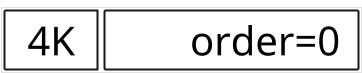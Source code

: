 @startuml
scale 1/5

skinparam Component {
    Style rectangle
    FontSize 200
    BorderThickness 10
    BackgroundColor transparent
}

skinparam Rectangle {
    BackgroundColor transparent
    BorderThickness 0
}

rectangle {
    component "  4K  " as 4k
    component "\torder=0\t" as order
    [4k]-right[hidden]-[order]

}

@enduml